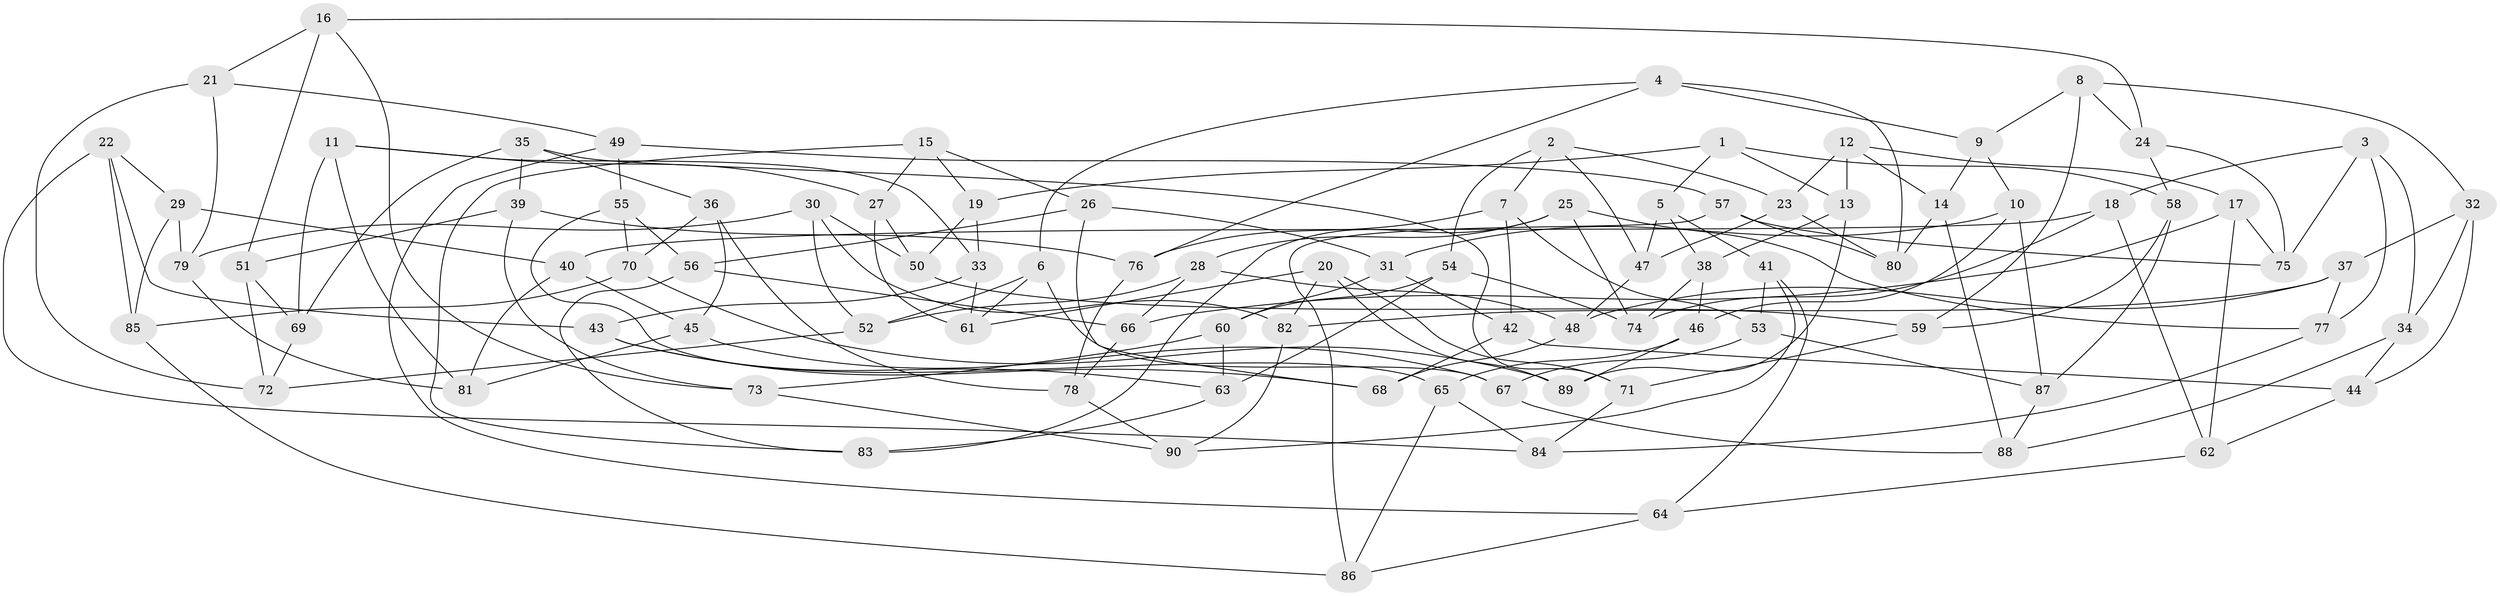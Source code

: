 // coarse degree distribution, {5: 0.1746031746031746, 4: 0.6349206349206349, 6: 0.047619047619047616, 3: 0.09523809523809523, 7: 0.047619047619047616}
// Generated by graph-tools (version 1.1) at 2025/02/03/04/25 22:02:47]
// undirected, 90 vertices, 180 edges
graph export_dot {
graph [start="1"]
  node [color=gray90,style=filled];
  1;
  2;
  3;
  4;
  5;
  6;
  7;
  8;
  9;
  10;
  11;
  12;
  13;
  14;
  15;
  16;
  17;
  18;
  19;
  20;
  21;
  22;
  23;
  24;
  25;
  26;
  27;
  28;
  29;
  30;
  31;
  32;
  33;
  34;
  35;
  36;
  37;
  38;
  39;
  40;
  41;
  42;
  43;
  44;
  45;
  46;
  47;
  48;
  49;
  50;
  51;
  52;
  53;
  54;
  55;
  56;
  57;
  58;
  59;
  60;
  61;
  62;
  63;
  64;
  65;
  66;
  67;
  68;
  69;
  70;
  71;
  72;
  73;
  74;
  75;
  76;
  77;
  78;
  79;
  80;
  81;
  82;
  83;
  84;
  85;
  86;
  87;
  88;
  89;
  90;
  1 -- 19;
  1 -- 13;
  1 -- 58;
  1 -- 5;
  2 -- 7;
  2 -- 47;
  2 -- 54;
  2 -- 23;
  3 -- 77;
  3 -- 34;
  3 -- 18;
  3 -- 75;
  4 -- 76;
  4 -- 6;
  4 -- 9;
  4 -- 80;
  5 -- 47;
  5 -- 41;
  5 -- 38;
  6 -- 52;
  6 -- 67;
  6 -- 61;
  7 -- 53;
  7 -- 76;
  7 -- 42;
  8 -- 59;
  8 -- 24;
  8 -- 32;
  8 -- 9;
  9 -- 14;
  9 -- 10;
  10 -- 31;
  10 -- 87;
  10 -- 46;
  11 -- 69;
  11 -- 33;
  11 -- 81;
  11 -- 27;
  12 -- 14;
  12 -- 17;
  12 -- 13;
  12 -- 23;
  13 -- 38;
  13 -- 89;
  14 -- 80;
  14 -- 88;
  15 -- 26;
  15 -- 27;
  15 -- 83;
  15 -- 19;
  16 -- 24;
  16 -- 73;
  16 -- 51;
  16 -- 21;
  17 -- 62;
  17 -- 75;
  17 -- 66;
  18 -- 62;
  18 -- 74;
  18 -- 40;
  19 -- 50;
  19 -- 33;
  20 -- 71;
  20 -- 82;
  20 -- 89;
  20 -- 61;
  21 -- 72;
  21 -- 49;
  21 -- 79;
  22 -- 85;
  22 -- 84;
  22 -- 29;
  22 -- 43;
  23 -- 80;
  23 -- 47;
  24 -- 58;
  24 -- 75;
  25 -- 74;
  25 -- 83;
  25 -- 77;
  25 -- 28;
  26 -- 68;
  26 -- 31;
  26 -- 56;
  27 -- 50;
  27 -- 61;
  28 -- 66;
  28 -- 52;
  28 -- 48;
  29 -- 40;
  29 -- 85;
  29 -- 79;
  30 -- 50;
  30 -- 82;
  30 -- 52;
  30 -- 79;
  31 -- 60;
  31 -- 42;
  32 -- 37;
  32 -- 34;
  32 -- 44;
  33 -- 61;
  33 -- 43;
  34 -- 44;
  34 -- 88;
  35 -- 71;
  35 -- 69;
  35 -- 39;
  35 -- 36;
  36 -- 70;
  36 -- 45;
  36 -- 78;
  37 -- 48;
  37 -- 77;
  37 -- 82;
  38 -- 74;
  38 -- 46;
  39 -- 73;
  39 -- 76;
  39 -- 51;
  40 -- 45;
  40 -- 81;
  41 -- 53;
  41 -- 64;
  41 -- 90;
  42 -- 68;
  42 -- 44;
  43 -- 63;
  43 -- 68;
  44 -- 62;
  45 -- 67;
  45 -- 81;
  46 -- 65;
  46 -- 89;
  47 -- 48;
  48 -- 68;
  49 -- 57;
  49 -- 55;
  49 -- 64;
  50 -- 59;
  51 -- 72;
  51 -- 69;
  52 -- 72;
  53 -- 67;
  53 -- 87;
  54 -- 63;
  54 -- 74;
  54 -- 60;
  55 -- 70;
  55 -- 65;
  55 -- 56;
  56 -- 83;
  56 -- 66;
  57 -- 80;
  57 -- 75;
  57 -- 86;
  58 -- 87;
  58 -- 59;
  59 -- 71;
  60 -- 73;
  60 -- 63;
  62 -- 64;
  63 -- 83;
  64 -- 86;
  65 -- 84;
  65 -- 86;
  66 -- 78;
  67 -- 88;
  69 -- 72;
  70 -- 89;
  70 -- 85;
  71 -- 84;
  73 -- 90;
  76 -- 78;
  77 -- 84;
  78 -- 90;
  79 -- 81;
  82 -- 90;
  85 -- 86;
  87 -- 88;
}
